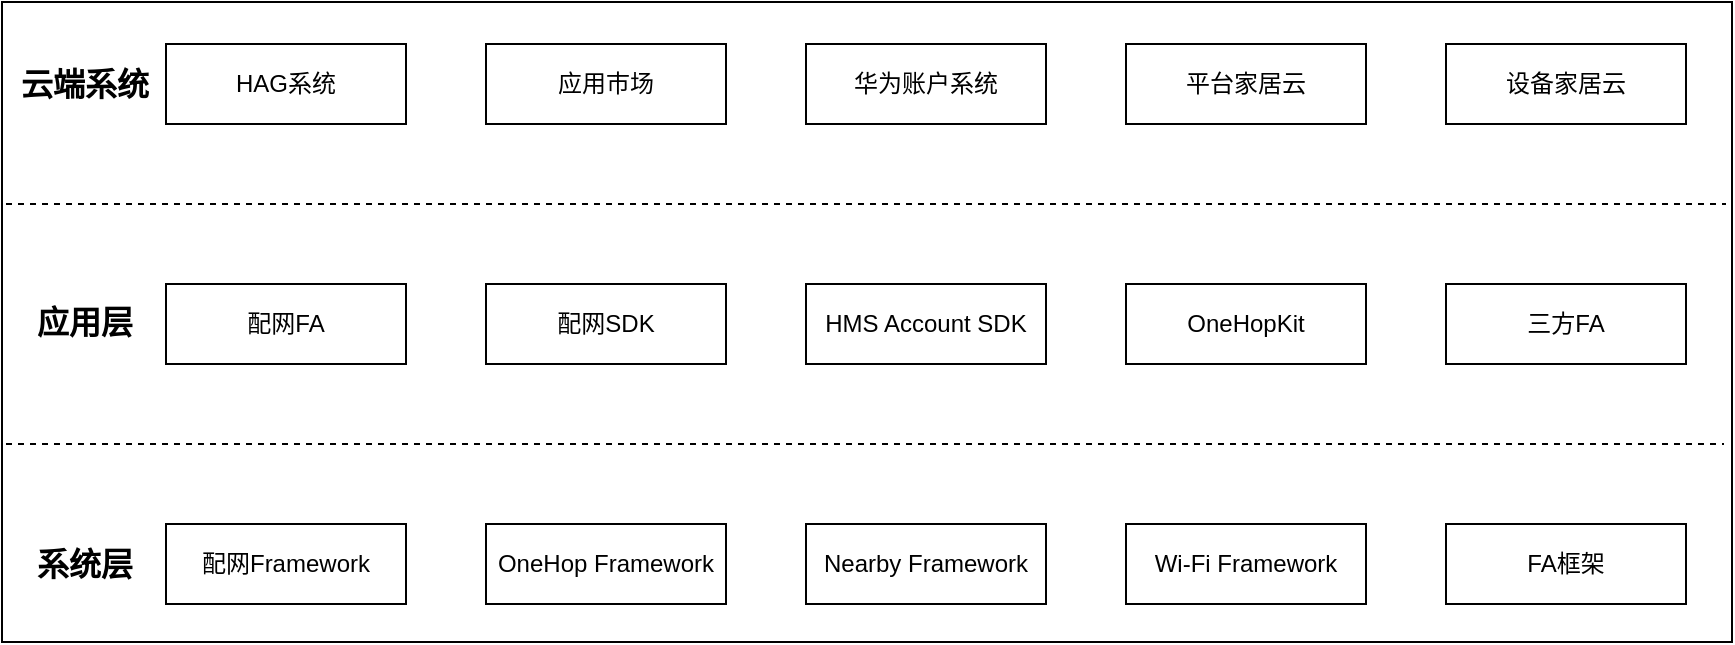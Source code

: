 <mxfile version="13.4.2" type="github">
  <diagram id="sb9LewfW7shVvvYAZqtr" name="Page-1">
    <mxGraphModel dx="2249" dy="794" grid="1" gridSize="10" guides="1" tooltips="1" connect="1" arrows="1" fold="1" page="1" pageScale="1" pageWidth="827" pageHeight="1169" math="0" shadow="0">
      <root>
        <mxCell id="0" />
        <mxCell id="1" parent="0" />
        <mxCell id="2lbByDhS2_QOVS_OjQFb-18" value="" style="rounded=0;whiteSpace=wrap;html=1;fillColor=none;" vertex="1" parent="1">
          <mxGeometry x="-42" y="179" width="865" height="320" as="geometry" />
        </mxCell>
        <mxCell id="2lbByDhS2_QOVS_OjQFb-1" value="平台家居云" style="rounded=0;whiteSpace=wrap;html=1;" vertex="1" parent="1">
          <mxGeometry x="520" y="200" width="120" height="40" as="geometry" />
        </mxCell>
        <mxCell id="2lbByDhS2_QOVS_OjQFb-2" value="设备家居云" style="rounded=0;whiteSpace=wrap;html=1;" vertex="1" parent="1">
          <mxGeometry x="680" y="200" width="120" height="40" as="geometry" />
        </mxCell>
        <mxCell id="2lbByDhS2_QOVS_OjQFb-3" value="配网FA" style="rounded=0;whiteSpace=wrap;html=1;" vertex="1" parent="1">
          <mxGeometry x="40" y="320" width="120" height="40" as="geometry" />
        </mxCell>
        <mxCell id="2lbByDhS2_QOVS_OjQFb-4" value="配网SDK" style="rounded=0;whiteSpace=wrap;html=1;" vertex="1" parent="1">
          <mxGeometry x="200" y="320" width="120" height="40" as="geometry" />
        </mxCell>
        <mxCell id="2lbByDhS2_QOVS_OjQFb-5" value="OneHopKit" style="rounded=0;whiteSpace=wrap;html=1;" vertex="1" parent="1">
          <mxGeometry x="520" y="320" width="120" height="40" as="geometry" />
        </mxCell>
        <mxCell id="2lbByDhS2_QOVS_OjQFb-6" value="HAG系统" style="rounded=0;whiteSpace=wrap;html=1;" vertex="1" parent="1">
          <mxGeometry x="40" y="200" width="120" height="40" as="geometry" />
        </mxCell>
        <mxCell id="2lbByDhS2_QOVS_OjQFb-7" value="应用市场" style="rounded=0;whiteSpace=wrap;html=1;" vertex="1" parent="1">
          <mxGeometry x="200" y="200" width="120" height="40" as="geometry" />
        </mxCell>
        <mxCell id="2lbByDhS2_QOVS_OjQFb-8" value="华为账户系统" style="rounded=0;whiteSpace=wrap;html=1;" vertex="1" parent="1">
          <mxGeometry x="360" y="200" width="120" height="40" as="geometry" />
        </mxCell>
        <mxCell id="2lbByDhS2_QOVS_OjQFb-9" value="HMS Account SDK" style="rounded=0;whiteSpace=wrap;html=1;" vertex="1" parent="1">
          <mxGeometry x="360" y="320" width="120" height="40" as="geometry" />
        </mxCell>
        <mxCell id="2lbByDhS2_QOVS_OjQFb-10" value="三方FA" style="rounded=0;whiteSpace=wrap;html=1;" vertex="1" parent="1">
          <mxGeometry x="680" y="320" width="120" height="40" as="geometry" />
        </mxCell>
        <mxCell id="2lbByDhS2_QOVS_OjQFb-11" value="配网Framework" style="rounded=0;whiteSpace=wrap;html=1;" vertex="1" parent="1">
          <mxGeometry x="40" y="440" width="120" height="40" as="geometry" />
        </mxCell>
        <mxCell id="2lbByDhS2_QOVS_OjQFb-12" value="OneHop Framework" style="rounded=0;whiteSpace=wrap;html=1;" vertex="1" parent="1">
          <mxGeometry x="200" y="440" width="120" height="40" as="geometry" />
        </mxCell>
        <mxCell id="2lbByDhS2_QOVS_OjQFb-13" value="Wi-Fi Framework" style="rounded=0;whiteSpace=wrap;html=1;" vertex="1" parent="1">
          <mxGeometry x="520" y="440" width="120" height="40" as="geometry" />
        </mxCell>
        <mxCell id="2lbByDhS2_QOVS_OjQFb-14" value="Nearby Framework" style="rounded=0;whiteSpace=wrap;html=1;" vertex="1" parent="1">
          <mxGeometry x="360" y="440" width="120" height="40" as="geometry" />
        </mxCell>
        <mxCell id="2lbByDhS2_QOVS_OjQFb-15" value="FA框架" style="rounded=0;whiteSpace=wrap;html=1;" vertex="1" parent="1">
          <mxGeometry x="680" y="440" width="120" height="40" as="geometry" />
        </mxCell>
        <mxCell id="2lbByDhS2_QOVS_OjQFb-16" value="" style="endArrow=none;dashed=1;html=1;" edge="1" parent="1">
          <mxGeometry width="50" height="50" relative="1" as="geometry">
            <mxPoint x="-40" y="280" as="sourcePoint" />
            <mxPoint x="820" y="280" as="targetPoint" />
            <Array as="points" />
          </mxGeometry>
        </mxCell>
        <mxCell id="2lbByDhS2_QOVS_OjQFb-17" value="" style="endArrow=none;dashed=1;html=1;" edge="1" parent="1">
          <mxGeometry width="50" height="50" relative="1" as="geometry">
            <mxPoint x="-40" y="400" as="sourcePoint" />
            <mxPoint x="819" y="400" as="targetPoint" />
            <Array as="points" />
          </mxGeometry>
        </mxCell>
        <mxCell id="2lbByDhS2_QOVS_OjQFb-20" value="&lt;font style=&quot;font-size: 16px&quot;&gt;&lt;b&gt;云端系统&lt;/b&gt;&lt;/font&gt;" style="text;html=1;strokeColor=none;fillColor=none;align=center;verticalAlign=middle;whiteSpace=wrap;rounded=0;" vertex="1" parent="1">
          <mxGeometry x="-39" y="210" width="77" height="20" as="geometry" />
        </mxCell>
        <mxCell id="2lbByDhS2_QOVS_OjQFb-21" value="&lt;font style=&quot;font-size: 16px&quot;&gt;&lt;b&gt;应用层&lt;/b&gt;&lt;/font&gt;" style="text;html=1;strokeColor=none;fillColor=none;align=center;verticalAlign=middle;whiteSpace=wrap;rounded=0;" vertex="1" parent="1">
          <mxGeometry x="-39" y="329" width="77" height="20" as="geometry" />
        </mxCell>
        <mxCell id="2lbByDhS2_QOVS_OjQFb-22" value="&lt;font style=&quot;font-size: 16px&quot;&gt;&lt;b&gt;系统层&lt;/b&gt;&lt;/font&gt;" style="text;html=1;strokeColor=none;fillColor=none;align=center;verticalAlign=middle;whiteSpace=wrap;rounded=0;" vertex="1" parent="1">
          <mxGeometry x="-39" y="450" width="77" height="20" as="geometry" />
        </mxCell>
      </root>
    </mxGraphModel>
  </diagram>
</mxfile>
